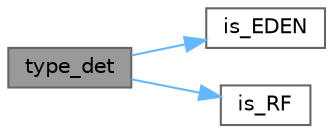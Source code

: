digraph "type_det"
{
 // LATEX_PDF_SIZE
  bgcolor="transparent";
  edge [fontname=Helvetica,fontsize=10,labelfontname=Helvetica,labelfontsize=10];
  node [fontname=Helvetica,fontsize=10,shape=box,height=0.2,width=0.4];
  rankdir="LR";
  Node1 [id="Node000001",label="type_det",height=0.2,width=0.4,color="gray40", fillcolor="grey60", style="filled", fontcolor="black",tooltip=" "];
  Node1 -> Node2 [id="edge1_Node000001_Node000002",color="steelblue1",style="solid",tooltip=" "];
  Node2 [id="Node000002",label="is_EDEN",height=0.2,width=0.4,color="grey40", fillcolor="white", style="filled",URL="$utils_8hpp.html#ae6bffa4b228c128267fc1f496a05c399",tooltip=" "];
  Node1 -> Node3 [id="edge2_Node000001_Node000003",color="steelblue1",style="solid",tooltip=" "];
  Node3 [id="Node000003",label="is_RF",height=0.2,width=0.4,color="grey40", fillcolor="white", style="filled",URL="$utils_8hpp.html#ac53473e4a229d25f940a2481b33e2cb9",tooltip=" "];
}

